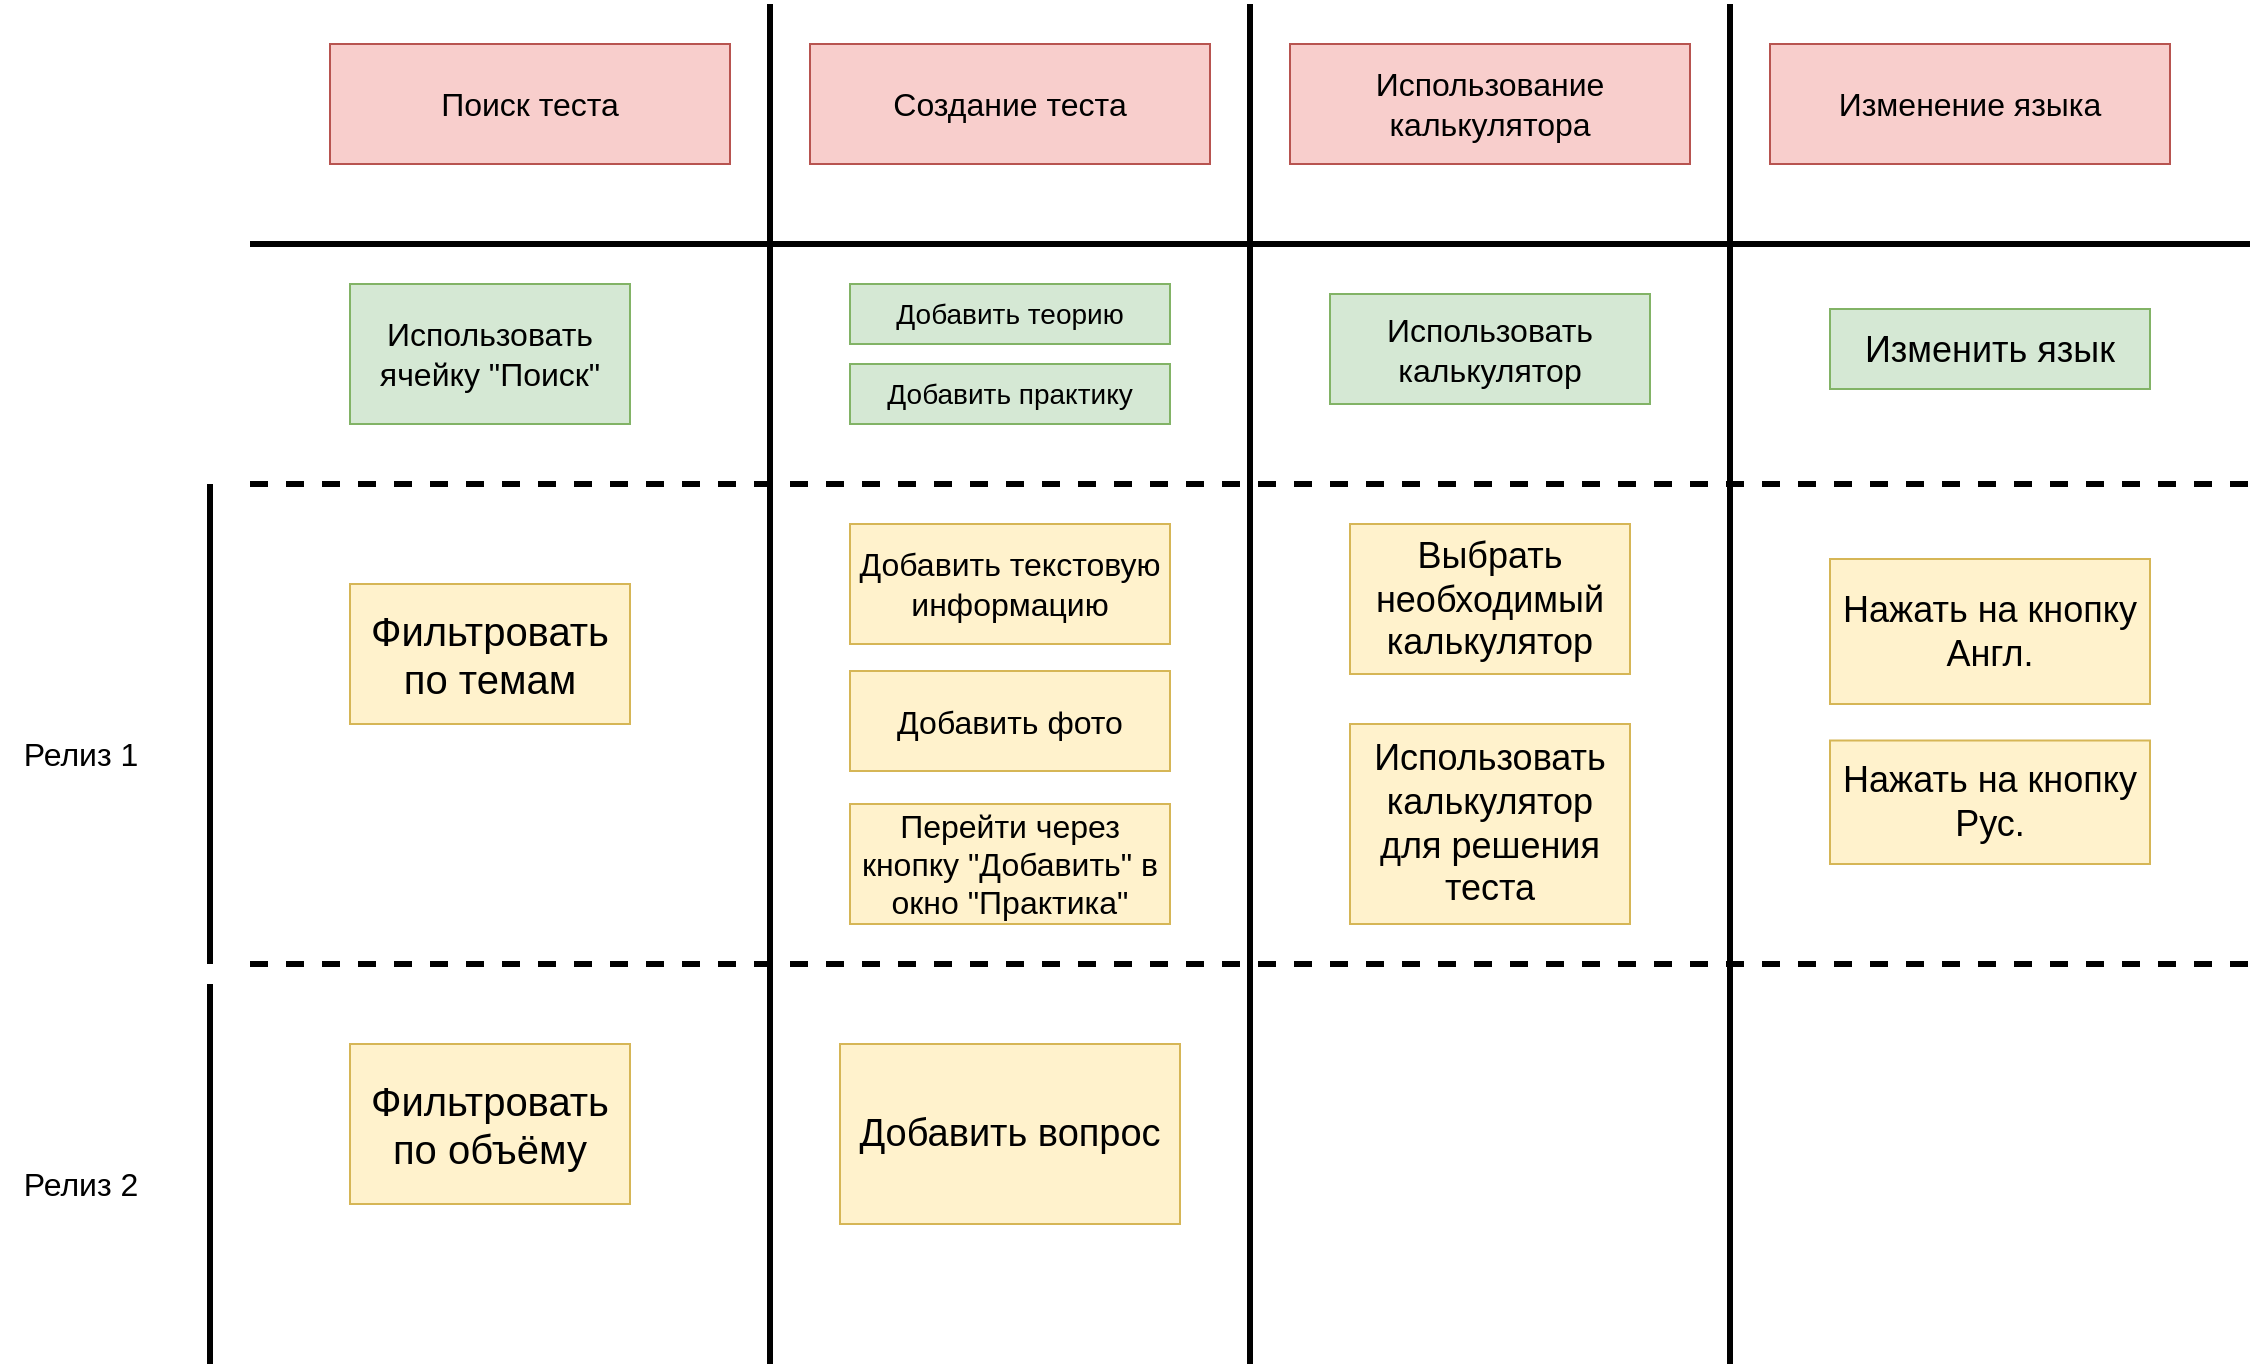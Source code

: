 <mxfile version="22.1.11" type="device">
  <diagram name="lab3" id="zmYUBch33MjO8KJRVJ-L">
    <mxGraphModel dx="2781" dy="925" grid="1" gridSize="10" guides="1" tooltips="1" connect="1" arrows="1" fold="1" page="1" pageScale="1" pageWidth="1169" pageHeight="827" math="0" shadow="0">
      <root>
        <mxCell id="0" />
        <mxCell id="1" parent="0" />
        <mxCell id="IRS_e94r_K209oMZpBcW-1" value="&lt;span style=&quot;font-size: 16px;&quot;&gt;Поиск теста&lt;/span&gt;" style="rounded=0;whiteSpace=wrap;html=1;fillColor=#f8cecc;strokeColor=#b85450;" parent="1" vertex="1">
          <mxGeometry x="160" y="100" width="200" height="60" as="geometry" />
        </mxCell>
        <mxCell id="IRS_e94r_K209oMZpBcW-4" value="&lt;font style=&quot;font-size: 16px;&quot;&gt;Создание теста&lt;/font&gt;" style="rounded=0;whiteSpace=wrap;html=1;fillColor=#f8cecc;strokeColor=#b85450;" parent="1" vertex="1">
          <mxGeometry x="400" y="100" width="200" height="60" as="geometry" />
        </mxCell>
        <mxCell id="IRS_e94r_K209oMZpBcW-5" value="&lt;font style=&quot;font-size: 16px;&quot;&gt;Использование калькулятора&lt;/font&gt;" style="rounded=0;whiteSpace=wrap;html=1;fillColor=#f8cecc;strokeColor=#b85450;" parent="1" vertex="1">
          <mxGeometry x="640" y="100" width="200" height="60" as="geometry" />
        </mxCell>
        <mxCell id="IRS_e94r_K209oMZpBcW-6" value="&lt;font style=&quot;font-size: 16px;&quot;&gt;Изменение языка&lt;/font&gt;" style="rounded=0;whiteSpace=wrap;html=1;fillColor=#f8cecc;strokeColor=#b85450;" parent="1" vertex="1">
          <mxGeometry x="880" y="100" width="200" height="60" as="geometry" />
        </mxCell>
        <mxCell id="IRS_e94r_K209oMZpBcW-7" value="" style="endArrow=none;html=1;rounded=0;strokeWidth=3;" parent="1" edge="1">
          <mxGeometry width="50" height="50" relative="1" as="geometry">
            <mxPoint x="120" y="200" as="sourcePoint" />
            <mxPoint x="1120" y="200" as="targetPoint" />
          </mxGeometry>
        </mxCell>
        <mxCell id="IRS_e94r_K209oMZpBcW-8" value="" style="endArrow=none;html=1;rounded=0;strokeWidth=3;" parent="1" edge="1">
          <mxGeometry width="50" height="50" relative="1" as="geometry">
            <mxPoint x="380" y="80" as="sourcePoint" />
            <mxPoint x="380" y="760" as="targetPoint" />
          </mxGeometry>
        </mxCell>
        <mxCell id="IRS_e94r_K209oMZpBcW-9" value="" style="endArrow=none;html=1;rounded=0;strokeWidth=3;" parent="1" edge="1">
          <mxGeometry width="50" height="50" relative="1" as="geometry">
            <mxPoint x="620" y="80" as="sourcePoint" />
            <mxPoint x="620" y="760" as="targetPoint" />
          </mxGeometry>
        </mxCell>
        <mxCell id="IRS_e94r_K209oMZpBcW-10" value="" style="endArrow=none;html=1;rounded=0;strokeWidth=3;" parent="1" edge="1">
          <mxGeometry width="50" height="50" relative="1" as="geometry">
            <mxPoint x="860" y="80" as="sourcePoint" />
            <mxPoint x="860" y="760" as="targetPoint" />
          </mxGeometry>
        </mxCell>
        <mxCell id="IRS_e94r_K209oMZpBcW-11" value="" style="endArrow=none;dashed=1;html=1;rounded=0;strokeWidth=3;" parent="1" edge="1">
          <mxGeometry width="50" height="50" relative="1" as="geometry">
            <mxPoint x="120" y="320" as="sourcePoint" />
            <mxPoint x="1120" y="320" as="targetPoint" />
          </mxGeometry>
        </mxCell>
        <mxCell id="IRS_e94r_K209oMZpBcW-12" value="" style="endArrow=none;dashed=1;html=1;rounded=0;strokeWidth=3;" parent="1" edge="1">
          <mxGeometry width="50" height="50" relative="1" as="geometry">
            <mxPoint x="120" y="560" as="sourcePoint" />
            <mxPoint x="1120" y="560" as="targetPoint" />
          </mxGeometry>
        </mxCell>
        <mxCell id="IRS_e94r_K209oMZpBcW-13" value="" style="endArrow=none;html=1;rounded=0;strokeWidth=3;" parent="1" edge="1">
          <mxGeometry width="50" height="50" relative="1" as="geometry">
            <mxPoint x="100" y="560" as="sourcePoint" />
            <mxPoint x="100" y="320" as="targetPoint" />
          </mxGeometry>
        </mxCell>
        <mxCell id="IRS_e94r_K209oMZpBcW-14" value="" style="endArrow=none;html=1;rounded=0;strokeWidth=3;" parent="1" edge="1">
          <mxGeometry width="50" height="50" relative="1" as="geometry">
            <mxPoint x="100" y="760" as="sourcePoint" />
            <mxPoint x="100" y="570" as="targetPoint" />
          </mxGeometry>
        </mxCell>
        <mxCell id="IRS_e94r_K209oMZpBcW-15" value="&lt;font style=&quot;font-size: 16px;&quot;&gt;Использовать ячейку &quot;Поиск&quot;&lt;/font&gt;" style="rounded=0;whiteSpace=wrap;html=1;fillColor=#d5e8d4;strokeColor=#82b366;" parent="1" vertex="1">
          <mxGeometry x="170" y="220" width="140" height="70" as="geometry" />
        </mxCell>
        <mxCell id="IRS_e94r_K209oMZpBcW-16" value="&lt;span style=&quot;font-size: 14px;&quot;&gt;Добавить теорию&lt;/span&gt;" style="rounded=0;whiteSpace=wrap;html=1;fillColor=#d5e8d4;strokeColor=#82b366;" parent="1" vertex="1">
          <mxGeometry x="420" y="220" width="160" height="30" as="geometry" />
        </mxCell>
        <mxCell id="IRS_e94r_K209oMZpBcW-19" value="&lt;font style=&quot;font-size: 16px;&quot;&gt;Использовать калькулятор&lt;/font&gt;" style="rounded=0;whiteSpace=wrap;html=1;fillColor=#d5e8d4;strokeColor=#82b366;" parent="1" vertex="1">
          <mxGeometry x="660" y="225" width="160" height="55" as="geometry" />
        </mxCell>
        <mxCell id="IRS_e94r_K209oMZpBcW-20" value="&lt;font style=&quot;font-size: 18px;&quot;&gt;Изменить язык&lt;/font&gt;" style="rounded=0;whiteSpace=wrap;html=1;fillColor=#d5e8d4;strokeColor=#82b366;" parent="1" vertex="1">
          <mxGeometry x="910" y="232.5" width="160" height="40" as="geometry" />
        </mxCell>
        <mxCell id="IRS_e94r_K209oMZpBcW-21" value="&lt;font style=&quot;font-size: 14px;&quot;&gt;Добавить практику&lt;/font&gt;" style="rounded=0;whiteSpace=wrap;html=1;fillColor=#d5e8d4;strokeColor=#82b366;" parent="1" vertex="1">
          <mxGeometry x="420" y="260" width="160" height="30" as="geometry" />
        </mxCell>
        <mxCell id="IRS_e94r_K209oMZpBcW-23" value="&lt;font style=&quot;font-size: 16px;&quot;&gt;Релиз 1&lt;/font&gt;" style="text;html=1;align=center;verticalAlign=middle;resizable=0;points=[];autosize=1;strokeColor=none;fillColor=none;" parent="1" vertex="1">
          <mxGeometry x="-5" y="440" width="80" height="30" as="geometry" />
        </mxCell>
        <mxCell id="IRS_e94r_K209oMZpBcW-24" value="&lt;font style=&quot;font-size: 16px;&quot;&gt;Релиз 2&lt;/font&gt;" style="text;html=1;align=center;verticalAlign=middle;resizable=0;points=[];autosize=1;strokeColor=none;fillColor=none;" parent="1" vertex="1">
          <mxGeometry x="-5" y="655" width="80" height="30" as="geometry" />
        </mxCell>
        <mxCell id="IRS_e94r_K209oMZpBcW-25" value="&lt;font style=&quot;font-size: 20px;&quot;&gt;Фильтровать по темам&lt;/font&gt;" style="rounded=0;whiteSpace=wrap;html=1;fillColor=#fff2cc;strokeColor=#d6b656;" parent="1" vertex="1">
          <mxGeometry x="170" y="370" width="140" height="70" as="geometry" />
        </mxCell>
        <mxCell id="IRS_e94r_K209oMZpBcW-26" value="&lt;font style=&quot;font-size: 20px;&quot;&gt;Фильтровать&lt;br&gt;по объёму&lt;/font&gt;" style="rounded=0;whiteSpace=wrap;html=1;fillColor=#fff2cc;strokeColor=#d6b656;" parent="1" vertex="1">
          <mxGeometry x="170" y="600" width="140" height="80" as="geometry" />
        </mxCell>
        <mxCell id="IRS_e94r_K209oMZpBcW-27" value="&lt;span style=&quot;font-size: 16px;&quot;&gt;Добавить текстовую информацию&lt;/span&gt;" style="rounded=0;whiteSpace=wrap;html=1;fillColor=#fff2cc;strokeColor=#d6b656;" parent="1" vertex="1">
          <mxGeometry x="420" y="340" width="160" height="60" as="geometry" />
        </mxCell>
        <mxCell id="IRS_e94r_K209oMZpBcW-28" value="&lt;span style=&quot;font-size: 16px;&quot;&gt;Добавить фото&lt;/span&gt;" style="rounded=0;whiteSpace=wrap;html=1;fillColor=#fff2cc;strokeColor=#d6b656;" parent="1" vertex="1">
          <mxGeometry x="420" y="413.5" width="160" height="50" as="geometry" />
        </mxCell>
        <mxCell id="IRS_e94r_K209oMZpBcW-29" value="&lt;span style=&quot;font-size: 16px;&quot;&gt;Перейти через кнопку &quot;Добавить&quot; в окно &quot;Практика&quot;&lt;/span&gt;" style="rounded=0;whiteSpace=wrap;html=1;fillColor=#fff2cc;strokeColor=#d6b656;" parent="1" vertex="1">
          <mxGeometry x="420" y="480" width="160" height="60" as="geometry" />
        </mxCell>
        <mxCell id="IRS_e94r_K209oMZpBcW-31" value="&lt;font style=&quot;font-size: 19px;&quot;&gt;Добавить вопрос&lt;/font&gt;" style="rounded=0;whiteSpace=wrap;html=1;fillColor=#fff2cc;strokeColor=#d6b656;" parent="1" vertex="1">
          <mxGeometry x="415" y="600" width="170" height="90" as="geometry" />
        </mxCell>
        <mxCell id="IRS_e94r_K209oMZpBcW-37" value="&lt;font style=&quot;font-size: 18px;&quot;&gt;Выбрать необходимый калькулятор&lt;/font&gt;" style="rounded=0;whiteSpace=wrap;html=1;fillColor=#fff2cc;strokeColor=#d6b656;" parent="1" vertex="1">
          <mxGeometry x="670" y="340" width="140" height="75" as="geometry" />
        </mxCell>
        <mxCell id="IRS_e94r_K209oMZpBcW-38" value="&lt;font style=&quot;font-size: 18px;&quot;&gt;Использовать калькулятор для решения теста&lt;/font&gt;" style="rounded=0;whiteSpace=wrap;html=1;fillColor=#fff2cc;strokeColor=#d6b656;" parent="1" vertex="1">
          <mxGeometry x="670" y="440" width="140" height="100" as="geometry" />
        </mxCell>
        <mxCell id="IRS_e94r_K209oMZpBcW-40" value="&lt;font style=&quot;font-size: 18px;&quot;&gt;Нажать на кнопку Англ.&lt;/font&gt;" style="rounded=0;whiteSpace=wrap;html=1;fillColor=#fff2cc;strokeColor=#d6b656;" parent="1" vertex="1">
          <mxGeometry x="910" y="357.5" width="160" height="72.5" as="geometry" />
        </mxCell>
        <mxCell id="IRS_e94r_K209oMZpBcW-41" value="&lt;font style=&quot;font-size: 18px;&quot;&gt;Нажать на кнопку Рус.&lt;/font&gt;" style="rounded=0;whiteSpace=wrap;html=1;fillColor=#fff2cc;strokeColor=#d6b656;" parent="1" vertex="1">
          <mxGeometry x="910" y="448.25" width="160" height="61.75" as="geometry" />
        </mxCell>
      </root>
    </mxGraphModel>
  </diagram>
</mxfile>
